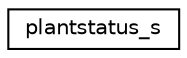 digraph "Graphical Class Hierarchy"
{
 // LATEX_PDF_SIZE
  edge [fontname="Helvetica",fontsize="10",labelfontname="Helvetica",labelfontsize="10"];
  node [fontname="Helvetica",fontsize="10",shape=record];
  rankdir="LR";
  Node0 [label="plantstatus_s",height=0.2,width=0.4,color="black", fillcolor="white", style="filled",URL="$structplantstatus__s.html",tooltip=" "];
}
